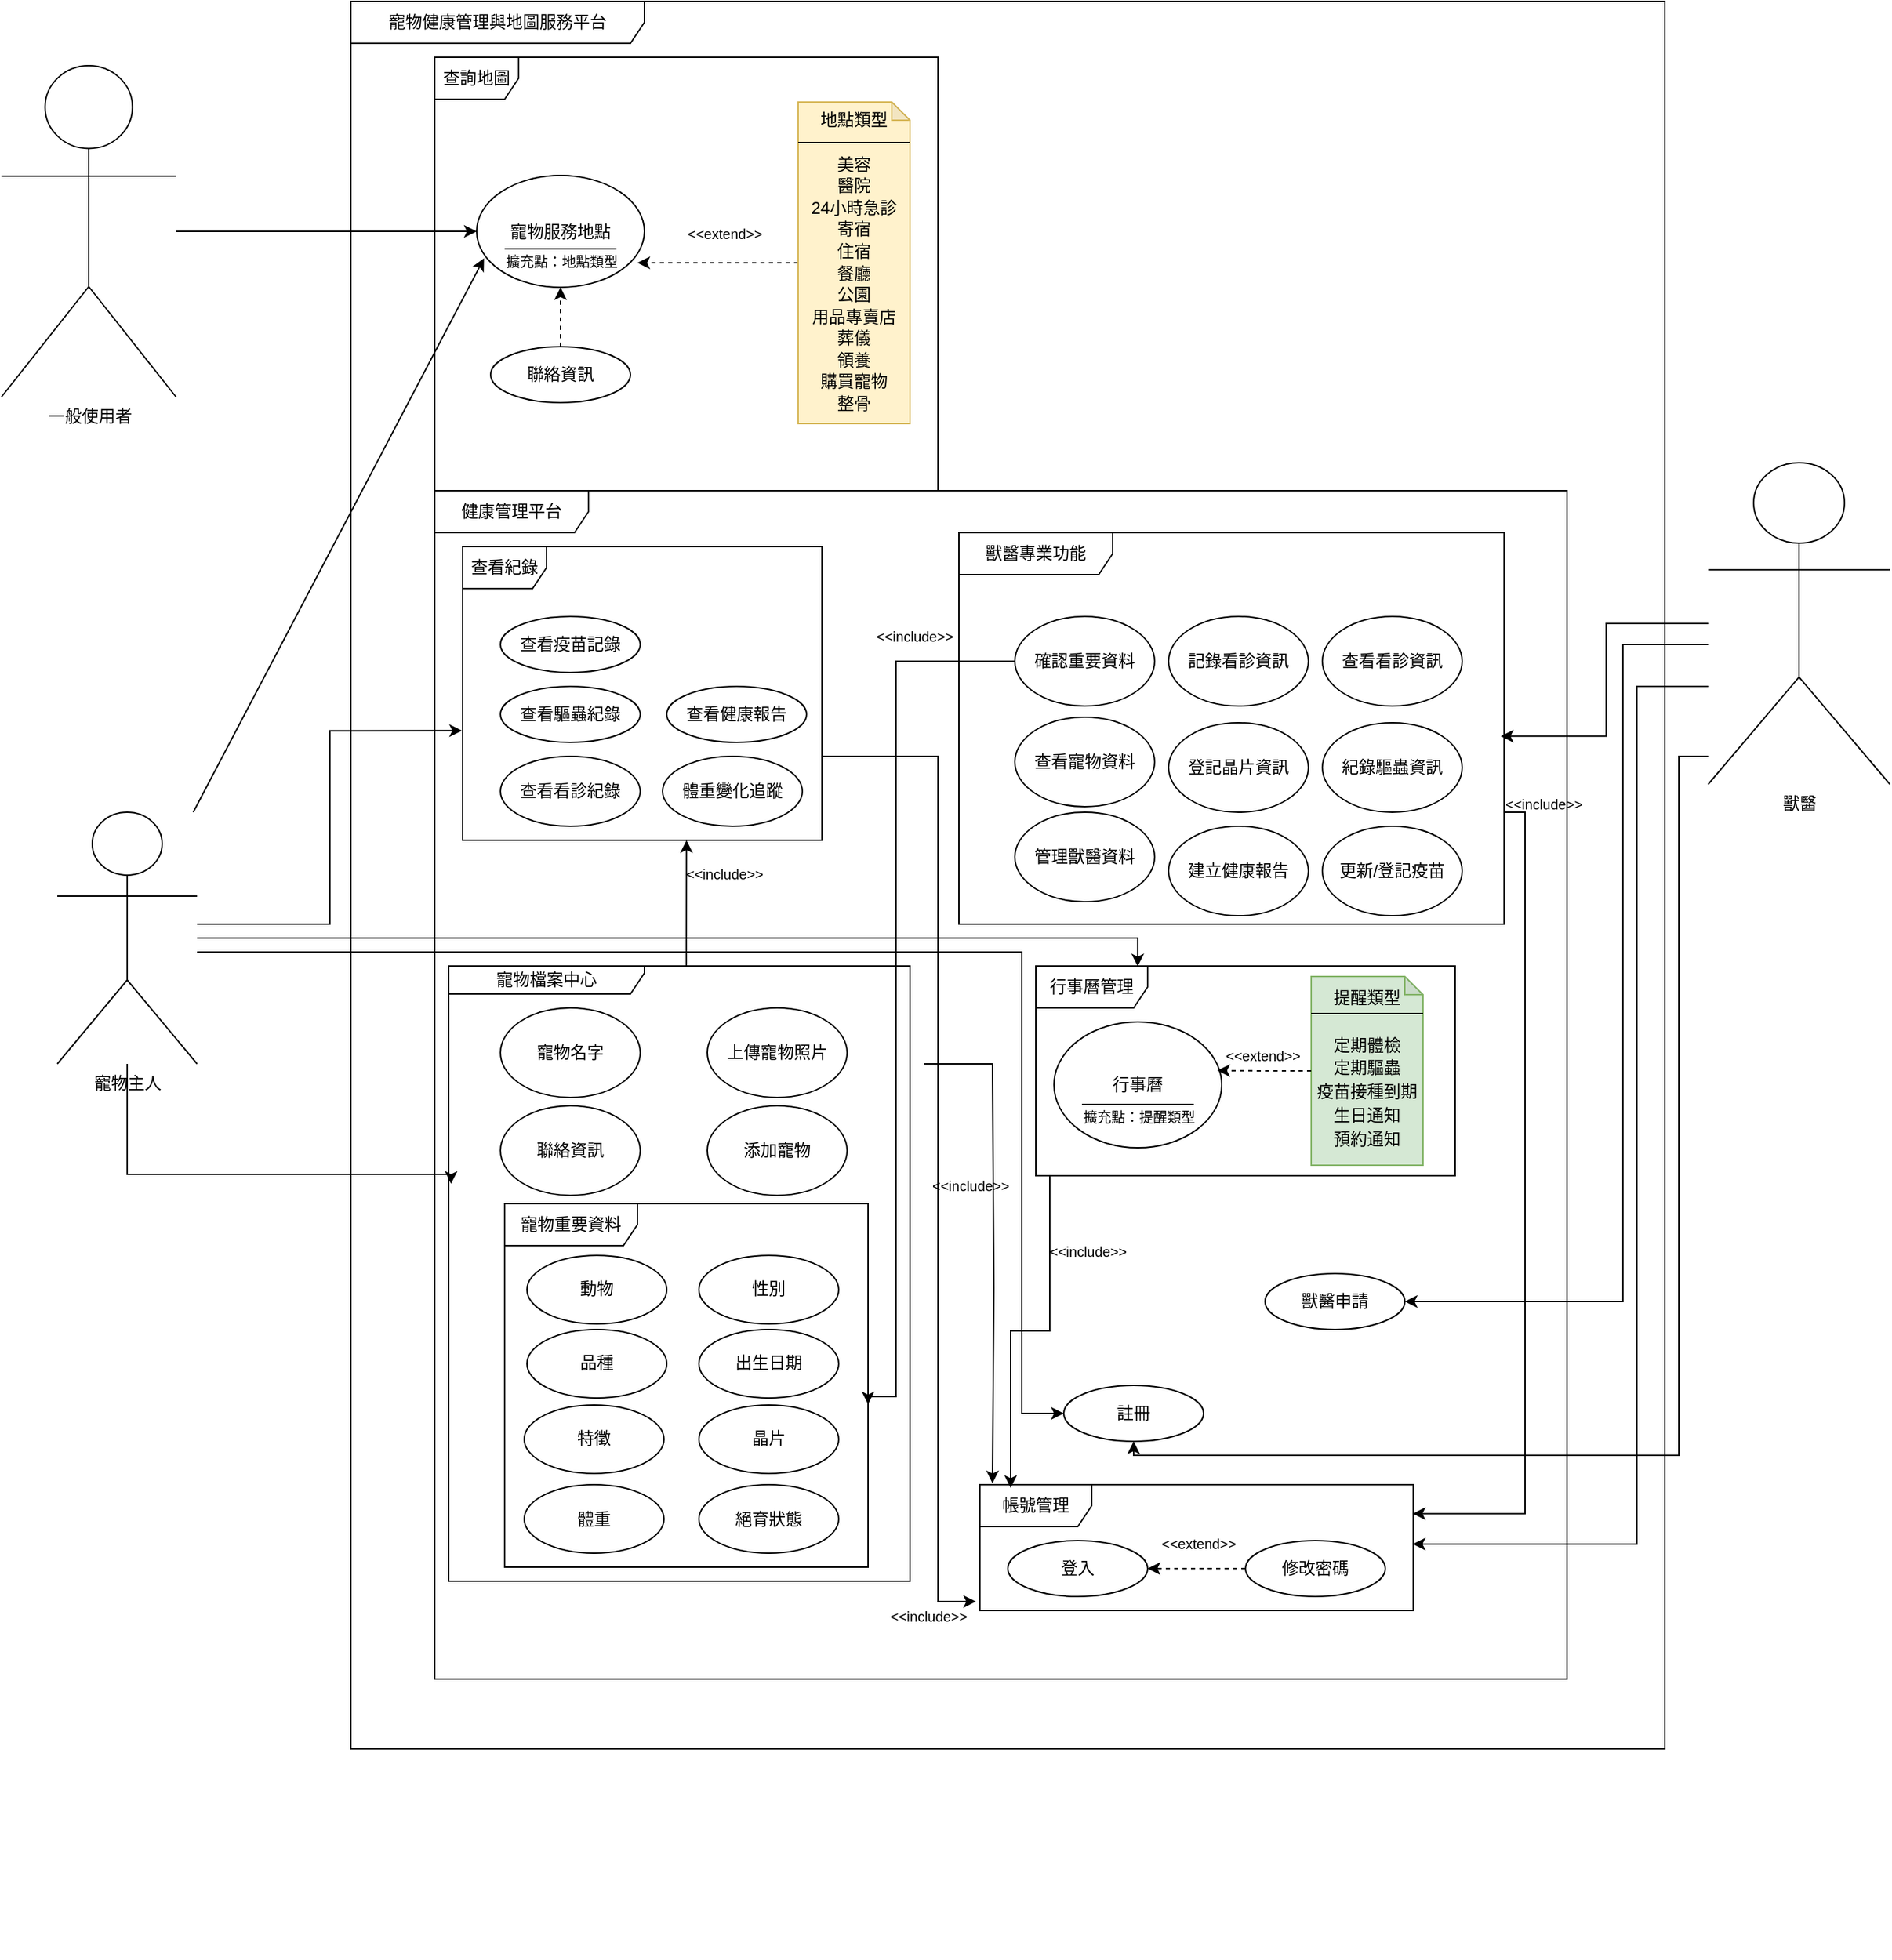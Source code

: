 <mxfile version="26.1.1">
  <diagram name="第 1 页" id="yu2tWXFXeaHOywA1KfY7">
    <mxGraphModel grid="1" page="1" gridSize="10" guides="1" tooltips="1" connect="1" arrows="1" fold="1" pageScale="1" pageWidth="827" pageHeight="1169" math="0" shadow="0">
      <root>
        <mxCell id="0" />
        <mxCell id="1" parent="0" />
        <mxCell id="nbge5_wym4CEe-gpuRpA-1" style="edgeStyle=orthogonalEdgeStyle;rounded=0;orthogonalLoop=1;jettySize=auto;html=1;" edge="1" parent="1" source="nbge5_wym4CEe-gpuRpA-2" target="nbge5_wym4CEe-gpuRpA-9">
          <mxGeometry relative="1" as="geometry" />
        </mxCell>
        <mxCell id="nbge5_wym4CEe-gpuRpA-2" value="一般使用者" style="shape=umlActor;verticalLabelPosition=bottom;verticalAlign=top;html=1;" vertex="1" parent="1">
          <mxGeometry x="40" y="3266" width="125" height="237" as="geometry" />
        </mxCell>
        <mxCell id="nbge5_wym4CEe-gpuRpA-3" style="edgeStyle=orthogonalEdgeStyle;rounded=0;orthogonalLoop=1;jettySize=auto;html=1;" edge="1" parent="1" source="nbge5_wym4CEe-gpuRpA-4" target="nbge5_wym4CEe-gpuRpA-93">
          <mxGeometry relative="1" as="geometry">
            <Array as="points">
              <mxPoint x="770" y="3900" />
              <mxPoint x="770" y="4230" />
            </Array>
          </mxGeometry>
        </mxCell>
        <mxCell id="nbge5_wym4CEe-gpuRpA-4" value="寵物主人" style="shape=umlActor;verticalLabelPosition=bottom;verticalAlign=top;html=1;" vertex="1" parent="1">
          <mxGeometry x="80" y="3800" width="100" height="180" as="geometry" />
        </mxCell>
        <mxCell id="nbge5_wym4CEe-gpuRpA-5" style="edgeStyle=orthogonalEdgeStyle;rounded=0;orthogonalLoop=1;jettySize=auto;html=1;" edge="1" parent="1" source="nbge5_wym4CEe-gpuRpA-7" target="nbge5_wym4CEe-gpuRpA-93">
          <mxGeometry relative="1" as="geometry">
            <Array as="points">
              <mxPoint x="1240" y="3760" />
              <mxPoint x="1240" y="4260" />
              <mxPoint x="850" y="4260" />
            </Array>
          </mxGeometry>
        </mxCell>
        <mxCell id="nbge5_wym4CEe-gpuRpA-6" style="edgeStyle=orthogonalEdgeStyle;rounded=0;orthogonalLoop=1;jettySize=auto;html=1;entryX=1;entryY=0.5;entryDx=0;entryDy=0;" edge="1" parent="1" source="nbge5_wym4CEe-gpuRpA-7" target="nbge5_wym4CEe-gpuRpA-104">
          <mxGeometry relative="1" as="geometry">
            <Array as="points">
              <mxPoint x="1200" y="3680" />
              <mxPoint x="1200" y="4150" />
            </Array>
          </mxGeometry>
        </mxCell>
        <mxCell id="nbge5_wym4CEe-gpuRpA-7" value="獸醫" style="shape=umlActor;verticalLabelPosition=bottom;verticalAlign=top;html=1;" vertex="1" parent="1">
          <mxGeometry x="1261" y="3550" width="130" height="230" as="geometry" />
        </mxCell>
        <mxCell id="nbge5_wym4CEe-gpuRpA-8" value="健康管理平台" style="shape=umlFrame;whiteSpace=wrap;html=1;pointerEvents=0;width=110;height=30;" vertex="1" parent="1">
          <mxGeometry x="350" y="3570" width="810" height="850" as="geometry" />
        </mxCell>
        <mxCell id="nbge5_wym4CEe-gpuRpA-9" value="寵物服務地點" style="ellipse;whiteSpace=wrap;html=1;align=center;" vertex="1" parent="1">
          <mxGeometry x="380" y="3344.5" width="120" height="80" as="geometry" />
        </mxCell>
        <mxCell id="nbge5_wym4CEe-gpuRpA-10" style="edgeStyle=orthogonalEdgeStyle;rounded=0;orthogonalLoop=1;jettySize=auto;html=1;dashed=1;" edge="1" parent="1" source="nbge5_wym4CEe-gpuRpA-11" target="nbge5_wym4CEe-gpuRpA-9">
          <mxGeometry relative="1" as="geometry" />
        </mxCell>
        <mxCell id="nbge5_wym4CEe-gpuRpA-11" value="聯絡資訊" style="ellipse;whiteSpace=wrap;html=1;align=center;" vertex="1" parent="1">
          <mxGeometry x="390" y="3467" width="100" height="40" as="geometry" />
        </mxCell>
        <mxCell id="nbge5_wym4CEe-gpuRpA-13" style="edgeStyle=orthogonalEdgeStyle;rounded=0;orthogonalLoop=1;jettySize=auto;html=1;dashed=1;" edge="1" parent="1" source="nbge5_wym4CEe-gpuRpA-25" target="nbge5_wym4CEe-gpuRpA-15">
          <mxGeometry relative="1" as="geometry" />
        </mxCell>
        <mxCell id="nbge5_wym4CEe-gpuRpA-14" value="" style="line;strokeWidth=1;html=1;" vertex="1" parent="1">
          <mxGeometry x="400" y="3392" width="80" height="10" as="geometry" />
        </mxCell>
        <mxCell id="nbge5_wym4CEe-gpuRpA-15" value="&lt;span style=&quot;font-size: 10px;&quot;&gt;擴充點：地點類型&lt;/span&gt;" style="text;strokeColor=none;fillColor=none;spacingLeft=4;spacingRight=4;overflow=hidden;rotatable=0;points=[[0,0.5],[1,0.5]];portConstraint=eastwest;fontSize=12;whiteSpace=wrap;html=1;" vertex="1" parent="1">
          <mxGeometry x="395" y="3392" width="100" height="30" as="geometry" />
        </mxCell>
        <mxCell id="nbge5_wym4CEe-gpuRpA-16" value="&lt;font style=&quot;font-size: 10px;&quot;&gt;&amp;lt;&amp;lt;extend&amp;gt;&amp;gt;&lt;/font&gt;" style="text;strokeColor=none;fillColor=none;spacingLeft=4;spacingRight=4;overflow=hidden;rotatable=0;points=[[0,0.5],[1,0.5]];portConstraint=eastwest;fontSize=12;whiteSpace=wrap;html=1;" vertex="1" parent="1">
          <mxGeometry x="525" y="3372" width="80" height="30" as="geometry" />
        </mxCell>
        <mxCell id="nbge5_wym4CEe-gpuRpA-24" value="" style="group" connectable="0" vertex="1" parent="1">
          <mxGeometry x="610" y="3292" width="80" height="230" as="geometry" />
        </mxCell>
        <mxCell id="nbge5_wym4CEe-gpuRpA-25" value="&lt;div style=&quot;line-height: 130%;&quot;&gt;地點類型&lt;/div&gt;&lt;div style=&quot;line-height: 130%;&quot;&gt;&lt;br&gt;&lt;div&gt;美容&lt;/div&gt;&lt;div&gt;醫院&lt;/div&gt;&lt;div&gt;24小時急診&lt;/div&gt;&lt;div&gt;寄宿&lt;/div&gt;&lt;div&gt;住宿&lt;/div&gt;&lt;div&gt;餐廳&lt;/div&gt;&lt;div&gt;公園&lt;/div&gt;&lt;div&gt;用品專賣店&lt;/div&gt;&lt;div&gt;葬儀&lt;/div&gt;&lt;div&gt;領養&lt;/div&gt;&lt;div&gt;購買寵物&lt;/div&gt;&lt;div&gt;整骨&lt;/div&gt;&lt;/div&gt;" style="shape=note;whiteSpace=wrap;html=1;backgroundOutline=1;darkOpacity=0.05;size=13;fillColor=#fff2cc;strokeColor=#d6b656;" vertex="1" parent="nbge5_wym4CEe-gpuRpA-24">
          <mxGeometry width="80" height="230" as="geometry" />
        </mxCell>
        <mxCell id="nbge5_wym4CEe-gpuRpA-26" value="" style="line;strokeWidth=1;html=1;" vertex="1" parent="nbge5_wym4CEe-gpuRpA-24">
          <mxGeometry y="24" width="80" height="10" as="geometry" />
        </mxCell>
        <mxCell id="nbge5_wym4CEe-gpuRpA-29" value="" style="endArrow=classic;html=1;rounded=0;entryX=0.044;entryY=0.741;entryDx=0;entryDy=0;entryPerimeter=0;" edge="1" parent="1" source="nbge5_wym4CEe-gpuRpA-4" target="nbge5_wym4CEe-gpuRpA-9">
          <mxGeometry width="50" height="50" relative="1" as="geometry">
            <mxPoint x="290" y="3390" as="sourcePoint" />
            <mxPoint x="340" y="3340" as="targetPoint" />
          </mxGeometry>
        </mxCell>
        <mxCell id="nbge5_wym4CEe-gpuRpA-31" value="查詢地圖" style="shape=umlFrame;whiteSpace=wrap;html=1;pointerEvents=0;" vertex="1" parent="1">
          <mxGeometry x="350" y="3260" width="360" height="310" as="geometry" />
        </mxCell>
        <mxCell id="nbge5_wym4CEe-gpuRpA-32" value="" style="group" connectable="0" vertex="1" parent="1">
          <mxGeometry x="360" y="3910" width="340" height="450" as="geometry" />
        </mxCell>
        <mxCell id="nbge5_wym4CEe-gpuRpA-33" value="寵物名字" style="ellipse;whiteSpace=wrap;html=1;align=center;" vertex="1" parent="nbge5_wym4CEe-gpuRpA-32">
          <mxGeometry x="37" y="30" width="100" height="64" as="geometry" />
        </mxCell>
        <mxCell id="nbge5_wym4CEe-gpuRpA-34" value="寵物檔案中心" style="shape=umlFrame;whiteSpace=wrap;html=1;pointerEvents=0;width=140;height=20;" vertex="1" parent="nbge5_wym4CEe-gpuRpA-32">
          <mxGeometry width="330" height="440" as="geometry" />
        </mxCell>
        <mxCell id="nbge5_wym4CEe-gpuRpA-35" value="上傳寵物照片" style="ellipse;whiteSpace=wrap;html=1;align=center;" vertex="1" parent="nbge5_wym4CEe-gpuRpA-32">
          <mxGeometry x="185" y="30" width="100" height="64" as="geometry" />
        </mxCell>
        <mxCell id="nbge5_wym4CEe-gpuRpA-36" value="聯絡資訊" style="ellipse;whiteSpace=wrap;html=1;align=center;" vertex="1" parent="nbge5_wym4CEe-gpuRpA-32">
          <mxGeometry x="37" y="100" width="100" height="64" as="geometry" />
        </mxCell>
        <mxCell id="nbge5_wym4CEe-gpuRpA-37" value="添加寵物" style="ellipse;whiteSpace=wrap;html=1;align=center;" vertex="1" parent="nbge5_wym4CEe-gpuRpA-32">
          <mxGeometry x="185" y="100" width="100" height="64" as="geometry" />
        </mxCell>
        <mxCell id="nbge5_wym4CEe-gpuRpA-38" value="" style="group" connectable="0" vertex="1" parent="nbge5_wym4CEe-gpuRpA-32">
          <mxGeometry x="40" y="170" width="300" height="260" as="geometry" />
        </mxCell>
        <mxCell id="nbge5_wym4CEe-gpuRpA-39" value="寵物重要資料" style="shape=umlFrame;whiteSpace=wrap;html=1;pointerEvents=0;width=95;height=30;" vertex="1" parent="nbge5_wym4CEe-gpuRpA-38">
          <mxGeometry width="260" height="260" as="geometry" />
        </mxCell>
        <mxCell id="nbge5_wym4CEe-gpuRpA-40" value="品種" style="ellipse;whiteSpace=wrap;html=1;align=center;" vertex="1" parent="nbge5_wym4CEe-gpuRpA-38">
          <mxGeometry x="16" y="89.997" width="100" height="48.964" as="geometry" />
        </mxCell>
        <mxCell id="nbge5_wym4CEe-gpuRpA-41" value="動物" style="ellipse;whiteSpace=wrap;html=1;align=center;" vertex="1" parent="nbge5_wym4CEe-gpuRpA-38">
          <mxGeometry x="16" y="36.995" width="100" height="48.964" as="geometry" />
        </mxCell>
        <mxCell id="nbge5_wym4CEe-gpuRpA-42" value="性別" style="ellipse;whiteSpace=wrap;html=1;align=center;" vertex="1" parent="nbge5_wym4CEe-gpuRpA-38">
          <mxGeometry x="139" y="36.995" width="100" height="48.964" as="geometry" />
        </mxCell>
        <mxCell id="nbge5_wym4CEe-gpuRpA-43" value="出生日期" style="ellipse;whiteSpace=wrap;html=1;align=center;" vertex="1" parent="nbge5_wym4CEe-gpuRpA-38">
          <mxGeometry x="139" y="89.997" width="100" height="48.964" as="geometry" />
        </mxCell>
        <mxCell id="nbge5_wym4CEe-gpuRpA-44" value="特徵" style="ellipse;whiteSpace=wrap;html=1;align=center;" vertex="1" parent="nbge5_wym4CEe-gpuRpA-38">
          <mxGeometry x="14" y="144.002" width="100" height="48.964" as="geometry" />
        </mxCell>
        <mxCell id="nbge5_wym4CEe-gpuRpA-45" value="晶片" style="ellipse;whiteSpace=wrap;html=1;align=center;" vertex="1" parent="nbge5_wym4CEe-gpuRpA-38">
          <mxGeometry x="139" y="144.002" width="100" height="48.964" as="geometry" />
        </mxCell>
        <mxCell id="nbge5_wym4CEe-gpuRpA-46" value="體重" style="ellipse;whiteSpace=wrap;html=1;align=center;" vertex="1" parent="nbge5_wym4CEe-gpuRpA-38">
          <mxGeometry x="14" y="201.032" width="100" height="48.964" as="geometry" />
        </mxCell>
        <mxCell id="nbge5_wym4CEe-gpuRpA-47" value="絕育狀態" style="ellipse;whiteSpace=wrap;html=1;align=center;" vertex="1" parent="nbge5_wym4CEe-gpuRpA-38">
          <mxGeometry x="139" y="201.032" width="100" height="48.964" as="geometry" />
        </mxCell>
        <mxCell id="nbge5_wym4CEe-gpuRpA-48" value="" style="group" connectable="0" vertex="1" parent="1">
          <mxGeometry x="725" y="3600" width="390" height="280" as="geometry" />
        </mxCell>
        <mxCell id="nbge5_wym4CEe-gpuRpA-49" value="獸醫專業功能" style="shape=umlFrame;whiteSpace=wrap;html=1;pointerEvents=0;width=110;height=30;" vertex="1" parent="nbge5_wym4CEe-gpuRpA-48">
          <mxGeometry width="390" height="280" as="geometry" />
        </mxCell>
        <mxCell id="nbge5_wym4CEe-gpuRpA-50" value="確認重要資料" style="ellipse;whiteSpace=wrap;html=1;align=center;" vertex="1" parent="nbge5_wym4CEe-gpuRpA-48">
          <mxGeometry x="40" y="60" width="100" height="64" as="geometry" />
        </mxCell>
        <mxCell id="nbge5_wym4CEe-gpuRpA-52" value="記錄看診資訊" style="ellipse;whiteSpace=wrap;html=1;align=center;" vertex="1" parent="nbge5_wym4CEe-gpuRpA-48">
          <mxGeometry x="150" y="60" width="100" height="64" as="geometry" />
        </mxCell>
        <mxCell id="nbge5_wym4CEe-gpuRpA-53" value="更新/登記疫苗" style="ellipse;whiteSpace=wrap;html=1;align=center;" vertex="1" parent="nbge5_wym4CEe-gpuRpA-48">
          <mxGeometry x="260" y="210" width="100" height="64" as="geometry" />
        </mxCell>
        <mxCell id="nbge5_wym4CEe-gpuRpA-54" value="紀錄驅蟲資訊" style="ellipse;whiteSpace=wrap;html=1;align=center;" vertex="1" parent="nbge5_wym4CEe-gpuRpA-48">
          <mxGeometry x="260" y="136" width="100" height="64" as="geometry" />
        </mxCell>
        <mxCell id="nbge5_wym4CEe-gpuRpA-55" value="管理獸醫資料" style="ellipse;whiteSpace=wrap;html=1;align=center;" vertex="1" parent="nbge5_wym4CEe-gpuRpA-48">
          <mxGeometry x="40" y="200" width="100" height="64" as="geometry" />
        </mxCell>
        <mxCell id="nbge5_wym4CEe-gpuRpA-57" value="登記晶片資訊" style="ellipse;whiteSpace=wrap;html=1;align=center;" vertex="1" parent="nbge5_wym4CEe-gpuRpA-48">
          <mxGeometry x="150" y="136" width="100" height="64" as="geometry" />
        </mxCell>
        <mxCell id="nbge5_wym4CEe-gpuRpA-58" value="查看寵物資料" style="ellipse;whiteSpace=wrap;html=1;align=center;" vertex="1" parent="nbge5_wym4CEe-gpuRpA-48">
          <mxGeometry x="40" y="132" width="100" height="64" as="geometry" />
        </mxCell>
        <mxCell id="RxPXbBbXNVkTdx2NAGs2-3" value="查看看診資訊" style="ellipse;whiteSpace=wrap;html=1;align=center;" vertex="1" parent="nbge5_wym4CEe-gpuRpA-48">
          <mxGeometry x="260" y="60" width="100" height="64" as="geometry" />
        </mxCell>
        <mxCell id="RxPXbBbXNVkTdx2NAGs2-14" value="建立健康報告" style="ellipse;whiteSpace=wrap;html=1;align=center;" vertex="1" parent="nbge5_wym4CEe-gpuRpA-48">
          <mxGeometry x="150" y="210" width="100" height="64" as="geometry" />
        </mxCell>
        <mxCell id="nbge5_wym4CEe-gpuRpA-59" value="" style="group" connectable="0" vertex="1" parent="1">
          <mxGeometry x="370" y="3610" width="257" height="210" as="geometry" />
        </mxCell>
        <mxCell id="nbge5_wym4CEe-gpuRpA-60" value="查看疫苗記錄" style="ellipse;whiteSpace=wrap;html=1;align=center;" vertex="1" parent="nbge5_wym4CEe-gpuRpA-59">
          <mxGeometry x="27" y="50" width="100" height="40" as="geometry" />
        </mxCell>
        <mxCell id="nbge5_wym4CEe-gpuRpA-62" value="查看健康報告" style="ellipse;whiteSpace=wrap;html=1;align=center;" vertex="1" parent="nbge5_wym4CEe-gpuRpA-59">
          <mxGeometry x="146" y="100" width="100" height="40" as="geometry" />
        </mxCell>
        <mxCell id="nbge5_wym4CEe-gpuRpA-63" value="查看驅蟲紀錄" style="ellipse;whiteSpace=wrap;html=1;align=center;" vertex="1" parent="nbge5_wym4CEe-gpuRpA-59">
          <mxGeometry x="27" y="100" width="100" height="40" as="geometry" />
        </mxCell>
        <mxCell id="nbge5_wym4CEe-gpuRpA-64" value="查看紀錄" style="shape=umlFrame;whiteSpace=wrap;html=1;pointerEvents=0;" vertex="1" parent="nbge5_wym4CEe-gpuRpA-59">
          <mxGeometry width="257" height="210" as="geometry" />
        </mxCell>
        <mxCell id="nbge5_wym4CEe-gpuRpA-65" value="查看看診紀錄" style="ellipse;whiteSpace=wrap;html=1;align=center;" vertex="1" parent="nbge5_wym4CEe-gpuRpA-59">
          <mxGeometry x="27" y="150" width="100" height="50" as="geometry" />
        </mxCell>
        <mxCell id="nbge5_wym4CEe-gpuRpA-66" style="edgeStyle=orthogonalEdgeStyle;rounded=0;orthogonalLoop=1;jettySize=auto;html=1;exitX=0.5;exitY=1;exitDx=0;exitDy=0;" edge="1" parent="nbge5_wym4CEe-gpuRpA-59" source="nbge5_wym4CEe-gpuRpA-62" target="nbge5_wym4CEe-gpuRpA-62">
          <mxGeometry relative="1" as="geometry" />
        </mxCell>
        <mxCell id="nbge5_wym4CEe-gpuRpA-67" value="體重變化追蹤" style="ellipse;whiteSpace=wrap;html=1;align=center;" vertex="1" parent="nbge5_wym4CEe-gpuRpA-59">
          <mxGeometry x="143" y="150" width="100" height="50" as="geometry" />
        </mxCell>
        <mxCell id="nbge5_wym4CEe-gpuRpA-68" value="" style="group" connectable="0" vertex="1" parent="1">
          <mxGeometry x="740" y="4281" width="360" height="190" as="geometry" />
        </mxCell>
        <mxCell id="nbge5_wym4CEe-gpuRpA-69" value="帳號管理" style="shape=umlFrame;whiteSpace=wrap;html=1;pointerEvents=0;width=80;height=30;container=0;" vertex="1" parent="nbge5_wym4CEe-gpuRpA-68">
          <mxGeometry width="310" height="90" as="geometry" />
        </mxCell>
        <mxCell id="nbge5_wym4CEe-gpuRpA-70" style="edgeStyle=orthogonalEdgeStyle;rounded=0;orthogonalLoop=1;jettySize=auto;html=1;exitX=0.5;exitY=1;exitDx=0;exitDy=0;" edge="1" parent="nbge5_wym4CEe-gpuRpA-68">
          <mxGeometry relative="1" as="geometry">
            <mxPoint x="196" y="140" as="sourcePoint" />
            <mxPoint x="196" y="140" as="targetPoint" />
          </mxGeometry>
        </mxCell>
        <mxCell id="nbge5_wym4CEe-gpuRpA-71" value="登入" style="ellipse;whiteSpace=wrap;html=1;align=center;" vertex="1" parent="nbge5_wym4CEe-gpuRpA-68">
          <mxGeometry x="20" y="40" width="100" height="40" as="geometry" />
        </mxCell>
        <mxCell id="nbge5_wym4CEe-gpuRpA-72" style="edgeStyle=orthogonalEdgeStyle;rounded=0;orthogonalLoop=1;jettySize=auto;html=1;dashed=1;" edge="1" parent="nbge5_wym4CEe-gpuRpA-68" source="nbge5_wym4CEe-gpuRpA-73" target="nbge5_wym4CEe-gpuRpA-71">
          <mxGeometry relative="1" as="geometry" />
        </mxCell>
        <mxCell id="nbge5_wym4CEe-gpuRpA-73" value="修改密碼" style="ellipse;whiteSpace=wrap;html=1;align=center;" vertex="1" parent="nbge5_wym4CEe-gpuRpA-68">
          <mxGeometry x="190" y="40" width="100" height="40" as="geometry" />
        </mxCell>
        <mxCell id="nbge5_wym4CEe-gpuRpA-74" value="&lt;font style=&quot;font-size: 10px;&quot;&gt;&amp;lt;&amp;lt;include&amp;gt;&amp;gt;&lt;/font&gt;" style="text;strokeColor=none;fillColor=none;spacingLeft=4;spacingRight=4;overflow=hidden;rotatable=0;points=[[0,0.5],[1,0.5]];portConstraint=eastwest;fontSize=12;whiteSpace=wrap;html=1;" vertex="1" parent="1">
          <mxGeometry x="700" y="4052.5" width="80" height="30" as="geometry" />
        </mxCell>
        <mxCell id="nbge5_wym4CEe-gpuRpA-75" value="&lt;font style=&quot;font-size: 10px;&quot;&gt;&amp;lt;&amp;lt;include&amp;gt;&amp;gt;&lt;/font&gt;" style="text;strokeColor=none;fillColor=none;spacingLeft=4;spacingRight=4;overflow=hidden;rotatable=0;points=[[0,0.5],[1,0.5]];portConstraint=eastwest;fontSize=12;whiteSpace=wrap;html=1;" vertex="1" parent="1">
          <mxGeometry x="524" y="3830" width="80" height="30" as="geometry" />
        </mxCell>
        <mxCell id="nbge5_wym4CEe-gpuRpA-76" style="edgeStyle=orthogonalEdgeStyle;rounded=0;orthogonalLoop=1;jettySize=auto;html=1;entryX=0.623;entryY=1;entryDx=0;entryDy=0;entryPerimeter=0;" edge="1" parent="1" source="nbge5_wym4CEe-gpuRpA-34" target="nbge5_wym4CEe-gpuRpA-64">
          <mxGeometry relative="1" as="geometry">
            <Array as="points">
              <mxPoint x="530" y="3890" />
              <mxPoint x="530" y="3890" />
            </Array>
          </mxGeometry>
        </mxCell>
        <mxCell id="nbge5_wym4CEe-gpuRpA-77" style="edgeStyle=orthogonalEdgeStyle;rounded=0;orthogonalLoop=1;jettySize=auto;html=1;entryX=-0.002;entryY=0.627;entryDx=0;entryDy=0;entryPerimeter=0;" edge="1" parent="1" source="nbge5_wym4CEe-gpuRpA-4" target="nbge5_wym4CEe-gpuRpA-64">
          <mxGeometry relative="1" as="geometry">
            <Array as="points">
              <mxPoint x="275" y="3880" />
              <mxPoint x="275" y="3742" />
            </Array>
          </mxGeometry>
        </mxCell>
        <mxCell id="nbge5_wym4CEe-gpuRpA-78" style="edgeStyle=orthogonalEdgeStyle;rounded=0;orthogonalLoop=1;jettySize=auto;html=1;entryX=0.005;entryY=0.354;entryDx=0;entryDy=0;entryPerimeter=0;" edge="1" parent="1" source="nbge5_wym4CEe-gpuRpA-4" target="nbge5_wym4CEe-gpuRpA-34">
          <mxGeometry relative="1" as="geometry">
            <Array as="points">
              <mxPoint x="130" y="4059" />
            </Array>
          </mxGeometry>
        </mxCell>
        <mxCell id="nbge5_wym4CEe-gpuRpA-79" value="" style="group" connectable="0" vertex="1" parent="1">
          <mxGeometry x="563" y="4430" width="360" height="190" as="geometry" />
        </mxCell>
        <mxCell id="nbge5_wym4CEe-gpuRpA-80" style="edgeStyle=orthogonalEdgeStyle;rounded=0;orthogonalLoop=1;jettySize=auto;html=1;exitX=0.5;exitY=1;exitDx=0;exitDy=0;" edge="1" parent="nbge5_wym4CEe-gpuRpA-79">
          <mxGeometry relative="1" as="geometry">
            <mxPoint x="196" y="140" as="sourcePoint" />
            <mxPoint x="196" y="140" as="targetPoint" />
          </mxGeometry>
        </mxCell>
        <mxCell id="nbge5_wym4CEe-gpuRpA-81" value="行事曆管理" style="shape=umlFrame;whiteSpace=wrap;html=1;pointerEvents=0;width=80;height=30;container=0;" vertex="1" parent="1">
          <mxGeometry x="780" y="3910" width="300" height="150" as="geometry" />
        </mxCell>
        <mxCell id="nbge5_wym4CEe-gpuRpA-82" value="" style="group" connectable="0" vertex="1" parent="1">
          <mxGeometry x="793" y="3960" width="130" height="111" as="geometry" />
        </mxCell>
        <mxCell id="nbge5_wym4CEe-gpuRpA-83" value="行事曆" style="ellipse;whiteSpace=wrap;html=1;align=center;" vertex="1" parent="nbge5_wym4CEe-gpuRpA-82">
          <mxGeometry y="-10" width="120" height="90" as="geometry" />
        </mxCell>
        <mxCell id="nbge5_wym4CEe-gpuRpA-84" value="&lt;span style=&quot;font-size: 10px;&quot;&gt;擴充點：提醒類型&lt;/span&gt;" style="text;strokeColor=none;fillColor=none;spacingLeft=4;spacingRight=4;overflow=hidden;rotatable=0;points=[[0,0.5],[1,0.5]];portConstraint=eastwest;fontSize=12;whiteSpace=wrap;html=1;" vertex="1" parent="nbge5_wym4CEe-gpuRpA-82">
          <mxGeometry x="15" y="44" width="100" height="30" as="geometry" />
        </mxCell>
        <mxCell id="nbge5_wym4CEe-gpuRpA-85" value="" style="line;strokeWidth=1;html=1;" vertex="1" parent="nbge5_wym4CEe-gpuRpA-82">
          <mxGeometry x="20" y="44" width="80" height="10" as="geometry" />
        </mxCell>
        <mxCell id="nbge5_wym4CEe-gpuRpA-86" value="&lt;div style=&quot;line-height: 130%;&quot;&gt;&lt;br&gt;&lt;/div&gt;&lt;div style=&quot;line-height: 130%;&quot;&gt;&lt;br&gt;&lt;/div&gt;&lt;div style=&quot;line-height: 130%;&quot;&gt;提醒類型&lt;/div&gt;&lt;div style=&quot;line-height: 140%;&quot;&gt;&lt;br&gt;&lt;div&gt;定期體檢&lt;/div&gt;&lt;div&gt;定期驅蟲&lt;/div&gt;&lt;div&gt;疫苗接種到期&lt;/div&gt;&lt;div&gt;生日通知&lt;/div&gt;&lt;div&gt;預約通知&lt;/div&gt;&lt;div&gt;&lt;br&gt;&lt;/div&gt;&lt;div&gt;&lt;br&gt;&lt;/div&gt;&lt;/div&gt;" style="shape=note;whiteSpace=wrap;html=1;backgroundOutline=1;darkOpacity=0.05;size=13;fillColor=#d5e8d4;strokeColor=#82b366;" vertex="1" parent="1">
          <mxGeometry x="977" y="3917.5" width="80" height="135" as="geometry" />
        </mxCell>
        <mxCell id="nbge5_wym4CEe-gpuRpA-87" value="" style="line;strokeWidth=1;html=1;" vertex="1" parent="1">
          <mxGeometry x="977" y="3939" width="80" height="10" as="geometry" />
        </mxCell>
        <mxCell id="nbge5_wym4CEe-gpuRpA-88" value="&lt;font style=&quot;font-size: 10px;&quot;&gt;&amp;lt;&amp;lt;extend&amp;gt;&amp;gt;&lt;/font&gt;" style="text;strokeColor=none;fillColor=none;spacingLeft=4;spacingRight=4;overflow=hidden;rotatable=0;points=[[0,0.5],[1,0.5]];portConstraint=eastwest;fontSize=12;whiteSpace=wrap;html=1;" vertex="1" parent="1">
          <mxGeometry x="910" y="3960" width="80" height="30" as="geometry" />
        </mxCell>
        <mxCell id="nbge5_wym4CEe-gpuRpA-89" style="edgeStyle=orthogonalEdgeStyle;rounded=0;orthogonalLoop=1;jettySize=auto;html=1;entryX=0.974;entryY=0.386;entryDx=0;entryDy=0;entryPerimeter=0;dashed=1;" edge="1" parent="1" source="nbge5_wym4CEe-gpuRpA-86" target="nbge5_wym4CEe-gpuRpA-83">
          <mxGeometry relative="1" as="geometry" />
        </mxCell>
        <mxCell id="nbge5_wym4CEe-gpuRpA-90" style="edgeStyle=orthogonalEdgeStyle;rounded=0;orthogonalLoop=1;jettySize=auto;html=1;entryX=0.994;entryY=0.52;entryDx=0;entryDy=0;entryPerimeter=0;" edge="1" parent="1" source="nbge5_wym4CEe-gpuRpA-7" target="nbge5_wym4CEe-gpuRpA-49">
          <mxGeometry relative="1" as="geometry" />
        </mxCell>
        <mxCell id="nbge5_wym4CEe-gpuRpA-91" style="edgeStyle=orthogonalEdgeStyle;rounded=0;orthogonalLoop=1;jettySize=auto;html=1;entryX=0.243;entryY=0.002;entryDx=0;entryDy=0;entryPerimeter=0;" edge="1" parent="1" source="nbge5_wym4CEe-gpuRpA-4" target="nbge5_wym4CEe-gpuRpA-81">
          <mxGeometry relative="1" as="geometry" />
        </mxCell>
        <mxCell id="nbge5_wym4CEe-gpuRpA-92" style="edgeStyle=orthogonalEdgeStyle;rounded=0;orthogonalLoop=1;jettySize=auto;html=1;entryX=1;entryY=0.552;entryDx=0;entryDy=0;entryPerimeter=0;" edge="1" parent="1" source="nbge5_wym4CEe-gpuRpA-50" target="nbge5_wym4CEe-gpuRpA-39">
          <mxGeometry relative="1" as="geometry">
            <Array as="points">
              <mxPoint x="680" y="3692" />
              <mxPoint x="680" y="4218" />
            </Array>
          </mxGeometry>
        </mxCell>
        <mxCell id="nbge5_wym4CEe-gpuRpA-93" value="註冊" style="ellipse;whiteSpace=wrap;html=1;align=center;" vertex="1" parent="1">
          <mxGeometry x="800" y="4210" width="100" height="40" as="geometry" />
        </mxCell>
        <mxCell id="nbge5_wym4CEe-gpuRpA-94" value="" style="endArrow=classic;html=1;rounded=0;" edge="1" parent="1">
          <mxGeometry width="50" height="50" relative="1" as="geometry">
            <mxPoint x="700" y="3980" as="sourcePoint" />
            <mxPoint x="749" y="4280" as="targetPoint" />
            <Array as="points">
              <mxPoint x="749" y="3980" />
              <mxPoint x="750" y="4140" />
            </Array>
          </mxGeometry>
        </mxCell>
        <mxCell id="nbge5_wym4CEe-gpuRpA-95" style="edgeStyle=orthogonalEdgeStyle;rounded=0;orthogonalLoop=1;jettySize=auto;html=1;entryX=0.999;entryY=0.472;entryDx=0;entryDy=0;entryPerimeter=0;" edge="1" parent="1" source="nbge5_wym4CEe-gpuRpA-7" target="nbge5_wym4CEe-gpuRpA-69">
          <mxGeometry relative="1" as="geometry">
            <Array as="points">
              <mxPoint x="1210" y="3710" />
              <mxPoint x="1210" y="4323" />
            </Array>
          </mxGeometry>
        </mxCell>
        <mxCell id="nbge5_wym4CEe-gpuRpA-96" value="&lt;font style=&quot;font-size: 10px;&quot;&gt;&amp;lt;&amp;lt;extend&amp;gt;&amp;gt;&lt;/font&gt;" style="text;strokeColor=none;fillColor=none;spacingLeft=4;spacingRight=4;overflow=hidden;rotatable=0;points=[[0,0.5],[1,0.5]];portConstraint=eastwest;fontSize=12;whiteSpace=wrap;html=1;" vertex="1" parent="1">
          <mxGeometry x="864" y="4309" width="80" height="30" as="geometry" />
        </mxCell>
        <mxCell id="nbge5_wym4CEe-gpuRpA-97" style="edgeStyle=orthogonalEdgeStyle;rounded=0;orthogonalLoop=1;jettySize=auto;html=1;entryX=0.071;entryY=0.026;entryDx=0;entryDy=0;entryPerimeter=0;" edge="1" parent="1" source="nbge5_wym4CEe-gpuRpA-81" target="nbge5_wym4CEe-gpuRpA-69">
          <mxGeometry relative="1" as="geometry">
            <Array as="points">
              <mxPoint x="790" y="4171" />
              <mxPoint x="762" y="4171" />
            </Array>
          </mxGeometry>
        </mxCell>
        <mxCell id="nbge5_wym4CEe-gpuRpA-98" value="&lt;font style=&quot;font-size: 10px;&quot;&gt;&amp;lt;&amp;lt;include&amp;gt;&amp;gt;&lt;/font&gt;" style="text;strokeColor=none;fillColor=none;spacingLeft=4;spacingRight=4;overflow=hidden;rotatable=0;points=[[0,0.5],[1,0.5]];portConstraint=eastwest;fontSize=12;whiteSpace=wrap;html=1;" vertex="1" parent="1">
          <mxGeometry x="784" y="4100" width="80" height="30" as="geometry" />
        </mxCell>
        <mxCell id="nbge5_wym4CEe-gpuRpA-99" style="edgeStyle=orthogonalEdgeStyle;rounded=0;orthogonalLoop=1;jettySize=auto;html=1;entryX=0.999;entryY=0.23;entryDx=0;entryDy=0;entryPerimeter=0;" edge="1" parent="1" source="nbge5_wym4CEe-gpuRpA-49" target="nbge5_wym4CEe-gpuRpA-69">
          <mxGeometry relative="1" as="geometry">
            <Array as="points">
              <mxPoint x="1130" y="3800" />
              <mxPoint x="1130" y="4302" />
            </Array>
          </mxGeometry>
        </mxCell>
        <mxCell id="nbge5_wym4CEe-gpuRpA-100" value="&lt;font style=&quot;font-size: 10px;&quot;&gt;&amp;lt;&amp;lt;include&amp;gt;&amp;gt;&lt;/font&gt;" style="text;strokeColor=none;fillColor=none;spacingLeft=4;spacingRight=4;overflow=hidden;rotatable=0;points=[[0,0.5],[1,0.5]];portConstraint=eastwest;fontSize=12;whiteSpace=wrap;html=1;" vertex="1" parent="1">
          <mxGeometry x="1110" y="3780" width="80" height="30" as="geometry" />
        </mxCell>
        <mxCell id="nbge5_wym4CEe-gpuRpA-101" value="&lt;font style=&quot;font-size: 10px;&quot;&gt;&amp;lt;&amp;lt;include&amp;gt;&amp;gt;&lt;/font&gt;" style="text;strokeColor=none;fillColor=none;spacingLeft=4;spacingRight=4;overflow=hidden;rotatable=0;points=[[0,0.5],[1,0.5]];portConstraint=eastwest;fontSize=12;whiteSpace=wrap;html=1;" vertex="1" parent="1">
          <mxGeometry x="670" y="4361" width="80" height="30" as="geometry" />
        </mxCell>
        <mxCell id="nbge5_wym4CEe-gpuRpA-102" style="edgeStyle=orthogonalEdgeStyle;rounded=0;orthogonalLoop=1;jettySize=auto;html=1;entryX=-0.009;entryY=0.929;entryDx=0;entryDy=0;entryPerimeter=0;" edge="1" parent="1" source="nbge5_wym4CEe-gpuRpA-64" target="nbge5_wym4CEe-gpuRpA-69">
          <mxGeometry relative="1" as="geometry">
            <Array as="points">
              <mxPoint x="710" y="3760" />
              <mxPoint x="710" y="4365" />
            </Array>
          </mxGeometry>
        </mxCell>
        <mxCell id="nbge5_wym4CEe-gpuRpA-103" value="&lt;font style=&quot;font-size: 10px;&quot;&gt;&amp;lt;&amp;lt;include&amp;gt;&amp;gt;&lt;/font&gt;" style="text;strokeColor=none;fillColor=none;spacingLeft=4;spacingRight=4;overflow=hidden;rotatable=0;points=[[0,0.5],[1,0.5]];portConstraint=eastwest;fontSize=12;whiteSpace=wrap;html=1;" vertex="1" parent="1">
          <mxGeometry x="660" y="3660" width="80" height="30" as="geometry" />
        </mxCell>
        <mxCell id="nbge5_wym4CEe-gpuRpA-104" value="獸醫申請" style="ellipse;whiteSpace=wrap;html=1;align=center;container=0;" vertex="1" parent="1">
          <mxGeometry x="944" y="4130" width="100" height="40" as="geometry" />
        </mxCell>
        <mxCell id="RxPXbBbXNVkTdx2NAGs2-15" value="寵物健康管理與地圖服務平台" style="shape=umlFrame;whiteSpace=wrap;html=1;pointerEvents=0;width=210;height=30;" vertex="1" parent="1">
          <mxGeometry x="290" y="3220" width="940" height="1250" as="geometry" />
        </mxCell>
      </root>
    </mxGraphModel>
  </diagram>
</mxfile>
